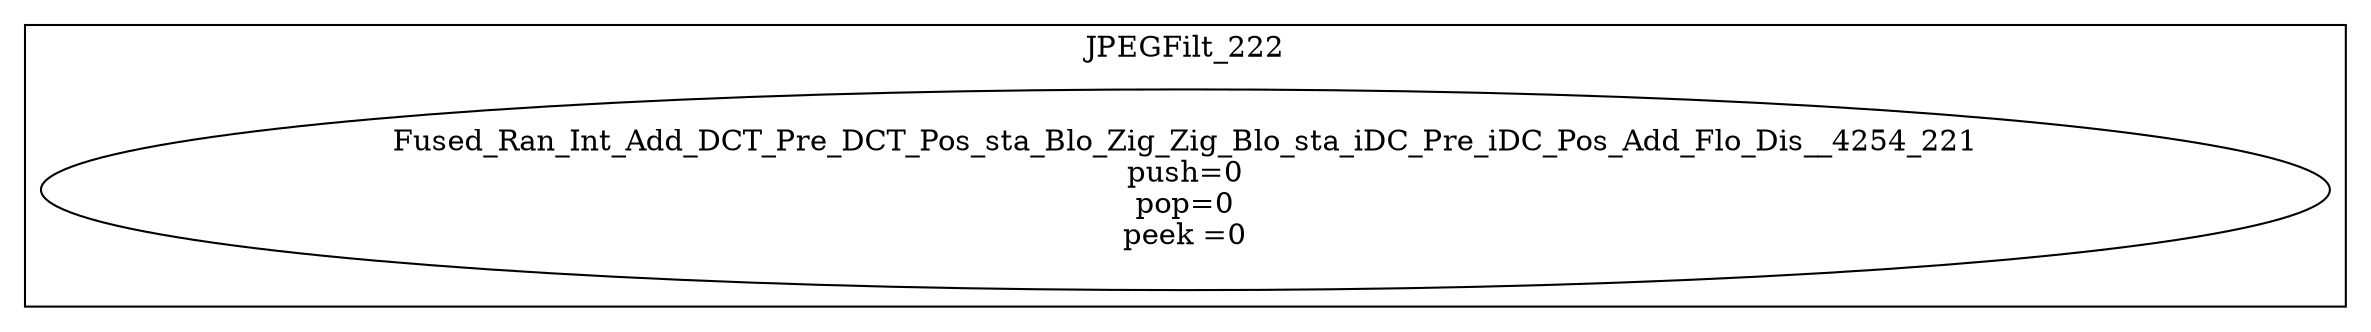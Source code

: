 digraph streamit {
subgraph cluster_node1 {
 label="JPEGFilt_222";
node2 [ label="Fused_Ran_Int_Add_DCT_Pre_DCT_Pos_sta_Blo_Zig_Zig_Blo_sta_iDC_Pre_iDC_Pos_Add_Flo_Dis__4254_221\npush=0\npop=0\npeek =0" ]
}
}
